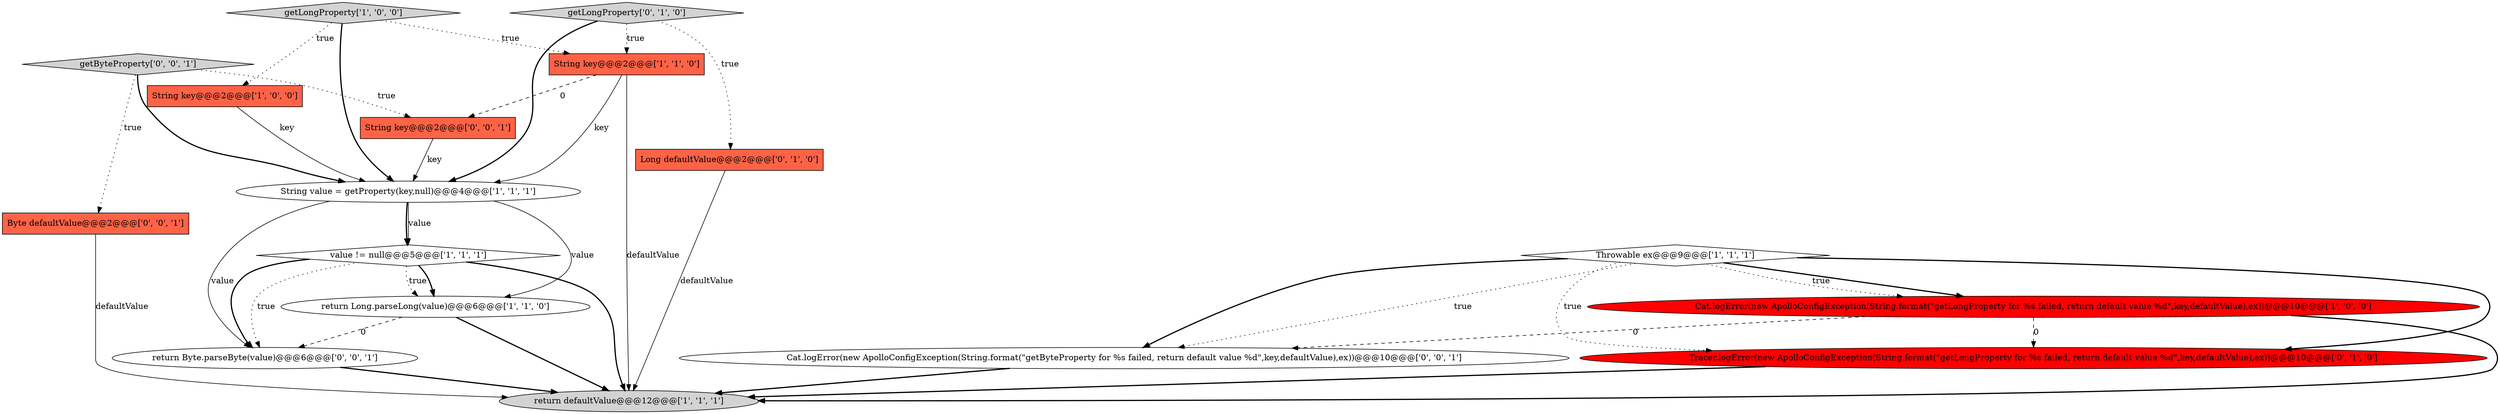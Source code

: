 digraph {
0 [style = filled, label = "String value = getProperty(key,null)@@@4@@@['1', '1', '1']", fillcolor = white, shape = ellipse image = "AAA0AAABBB1BBB"];
5 [style = filled, label = "getLongProperty['1', '0', '0']", fillcolor = lightgray, shape = diamond image = "AAA0AAABBB1BBB"];
4 [style = filled, label = "return defaultValue@@@12@@@['1', '1', '1']", fillcolor = lightgray, shape = ellipse image = "AAA0AAABBB1BBB"];
12 [style = filled, label = "Byte defaultValue@@@2@@@['0', '0', '1']", fillcolor = tomato, shape = box image = "AAA0AAABBB3BBB"];
11 [style = filled, label = "getLongProperty['0', '1', '0']", fillcolor = lightgray, shape = diamond image = "AAA0AAABBB2BBB"];
9 [style = filled, label = "Long defaultValue@@@2@@@['0', '1', '0']", fillcolor = tomato, shape = box image = "AAA0AAABBB2BBB"];
10 [style = filled, label = "Tracer.logError(new ApolloConfigException(String.format(\"getLongProperty for %s failed, return default value %d\",key,defaultValue),ex))@@@10@@@['0', '1', '0']", fillcolor = red, shape = ellipse image = "AAA1AAABBB2BBB"];
3 [style = filled, label = "Cat.logError(new ApolloConfigException(String.format(\"getLongProperty for %s failed, return default value %d\",key,defaultValue),ex))@@@10@@@['1', '0', '0']", fillcolor = red, shape = ellipse image = "AAA1AAABBB1BBB"];
14 [style = filled, label = "Cat.logError(new ApolloConfigException(String.format(\"getByteProperty for %s failed, return default value %d\",key,defaultValue),ex))@@@10@@@['0', '0', '1']", fillcolor = white, shape = ellipse image = "AAA0AAABBB3BBB"];
6 [style = filled, label = "String key@@@2@@@['1', '1', '0']", fillcolor = tomato, shape = box image = "AAA0AAABBB1BBB"];
15 [style = filled, label = "getByteProperty['0', '0', '1']", fillcolor = lightgray, shape = diamond image = "AAA0AAABBB3BBB"];
8 [style = filled, label = "Throwable ex@@@9@@@['1', '1', '1']", fillcolor = white, shape = diamond image = "AAA0AAABBB1BBB"];
13 [style = filled, label = "String key@@@2@@@['0', '0', '1']", fillcolor = tomato, shape = box image = "AAA0AAABBB3BBB"];
16 [style = filled, label = "return Byte.parseByte(value)@@@6@@@['0', '0', '1']", fillcolor = white, shape = ellipse image = "AAA0AAABBB3BBB"];
7 [style = filled, label = "value != null@@@5@@@['1', '1', '1']", fillcolor = white, shape = diamond image = "AAA0AAABBB1BBB"];
1 [style = filled, label = "String key@@@2@@@['1', '0', '0']", fillcolor = tomato, shape = box image = "AAA0AAABBB1BBB"];
2 [style = filled, label = "return Long.parseLong(value)@@@6@@@['1', '1', '0']", fillcolor = white, shape = ellipse image = "AAA0AAABBB1BBB"];
7->2 [style = dotted, label="true"];
1->0 [style = solid, label="key"];
8->10 [style = bold, label=""];
5->1 [style = dotted, label="true"];
8->3 [style = bold, label=""];
5->6 [style = dotted, label="true"];
8->14 [style = bold, label=""];
11->9 [style = dotted, label="true"];
0->16 [style = solid, label="value"];
7->4 [style = bold, label=""];
8->10 [style = dotted, label="true"];
2->4 [style = bold, label=""];
3->4 [style = bold, label=""];
6->4 [style = solid, label="defaultValue"];
8->3 [style = dotted, label="true"];
15->13 [style = dotted, label="true"];
0->7 [style = bold, label=""];
13->0 [style = solid, label="key"];
12->4 [style = solid, label="defaultValue"];
11->0 [style = bold, label=""];
6->0 [style = solid, label="key"];
6->13 [style = dashed, label="0"];
0->2 [style = solid, label="value"];
5->0 [style = bold, label=""];
7->2 [style = bold, label=""];
11->6 [style = dotted, label="true"];
2->16 [style = dashed, label="0"];
15->0 [style = bold, label=""];
8->14 [style = dotted, label="true"];
7->16 [style = bold, label=""];
7->16 [style = dotted, label="true"];
10->4 [style = bold, label=""];
9->4 [style = solid, label="defaultValue"];
15->12 [style = dotted, label="true"];
3->10 [style = dashed, label="0"];
16->4 [style = bold, label=""];
3->14 [style = dashed, label="0"];
0->7 [style = solid, label="value"];
14->4 [style = bold, label=""];
}
